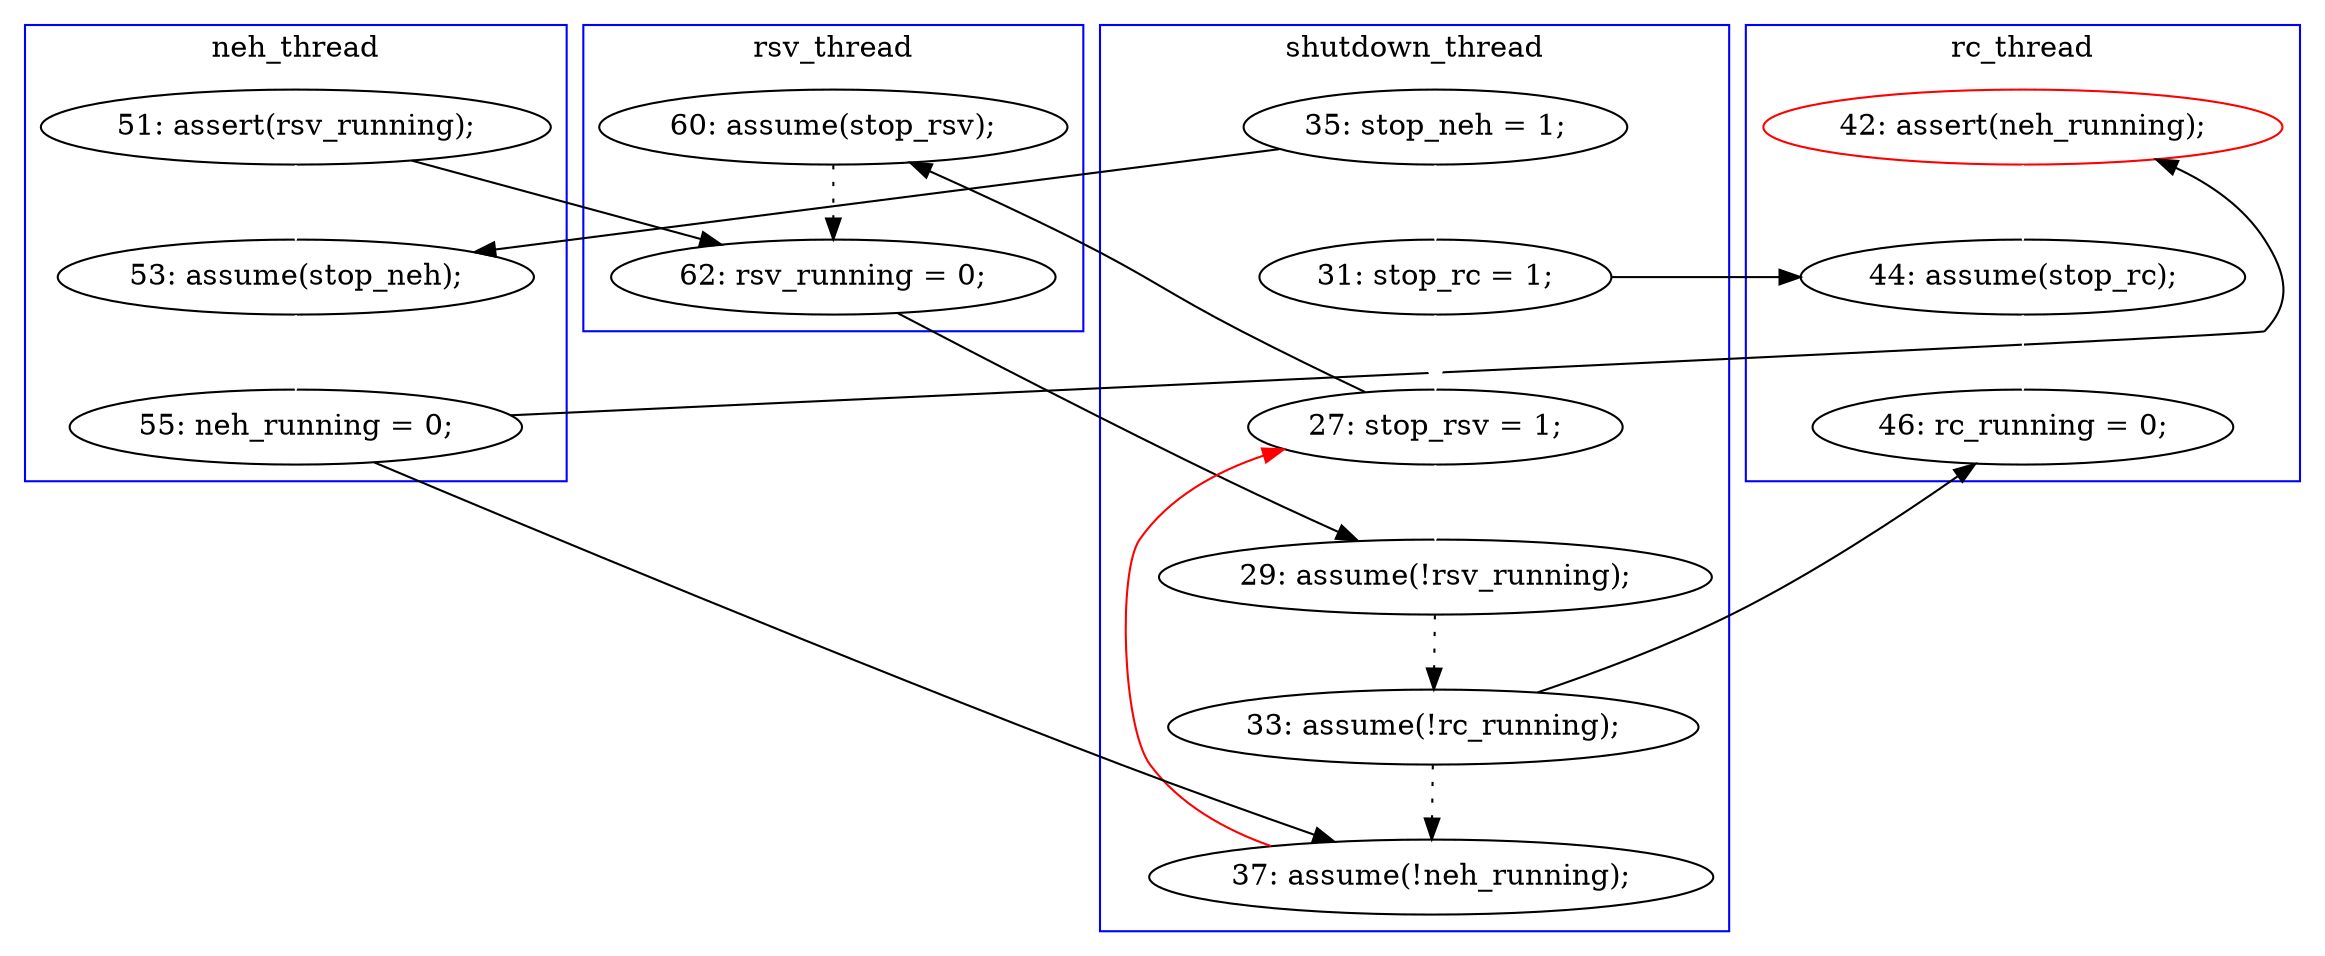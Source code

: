 digraph Counterexample {
	18 -> 21 [color = black, style = solid, constraint = false]
	29 -> 15 [color = red, style = solid, constraint = false]
	20 -> 23 [color = white, style = solid]
	14 -> 15 [color = white, style = solid]
	28 -> 29 [color = black, style = dotted]
	23 -> 27 [color = black, style = solid, constraint = false]
	27 -> 31 [color = white, style = solid]
	15 -> 25 [color = white, style = solid]
	31 -> 36 [color = white, style = solid]
	23 -> 29 [color = black, style = solid, constraint = false]
	13 -> 20 [color = black, style = solid, constraint = false]
	19 -> 21 [color = black, style = dotted]
	14 -> 31 [color = black, style = solid, constraint = false]
	18 -> 20 [color = white, style = solid]
	13 -> 14 [color = white, style = solid]
	21 -> 25 [color = black, style = solid, constraint = false]
	25 -> 28 [color = black, style = dotted]
	28 -> 36 [color = black, style = solid, constraint = false]
	15 -> 19 [color = black, style = solid, constraint = false]
	subgraph cluster4 {
		label = rsv_thread
		color = blue
		19  [label = "60: assume(stop_rsv);"]
		21  [label = "62: rsv_running = 0;"]
	}
	subgraph cluster3 {
		label = neh_thread
		color = blue
		23  [label = "55: neh_running = 0;"]
		20  [label = "53: assume(stop_neh);"]
		18  [label = "51: assert(rsv_running);"]
	}
	subgraph cluster1 {
		label = shutdown_thread
		color = blue
		13  [label = "35: stop_neh = 1;"]
		14  [label = "31: stop_rc = 1;"]
		29  [label = "37: assume(!neh_running);"]
		28  [label = "33: assume(!rc_running);"]
		25  [label = "29: assume(!rsv_running);"]
		15  [label = "27: stop_rsv = 1;"]
	}
	subgraph cluster2 {
		label = rc_thread
		color = blue
		36  [label = "46: rc_running = 0;"]
		31  [label = "44: assume(stop_rc);"]
		27  [label = "42: assert(neh_running);", color = red]
	}
}